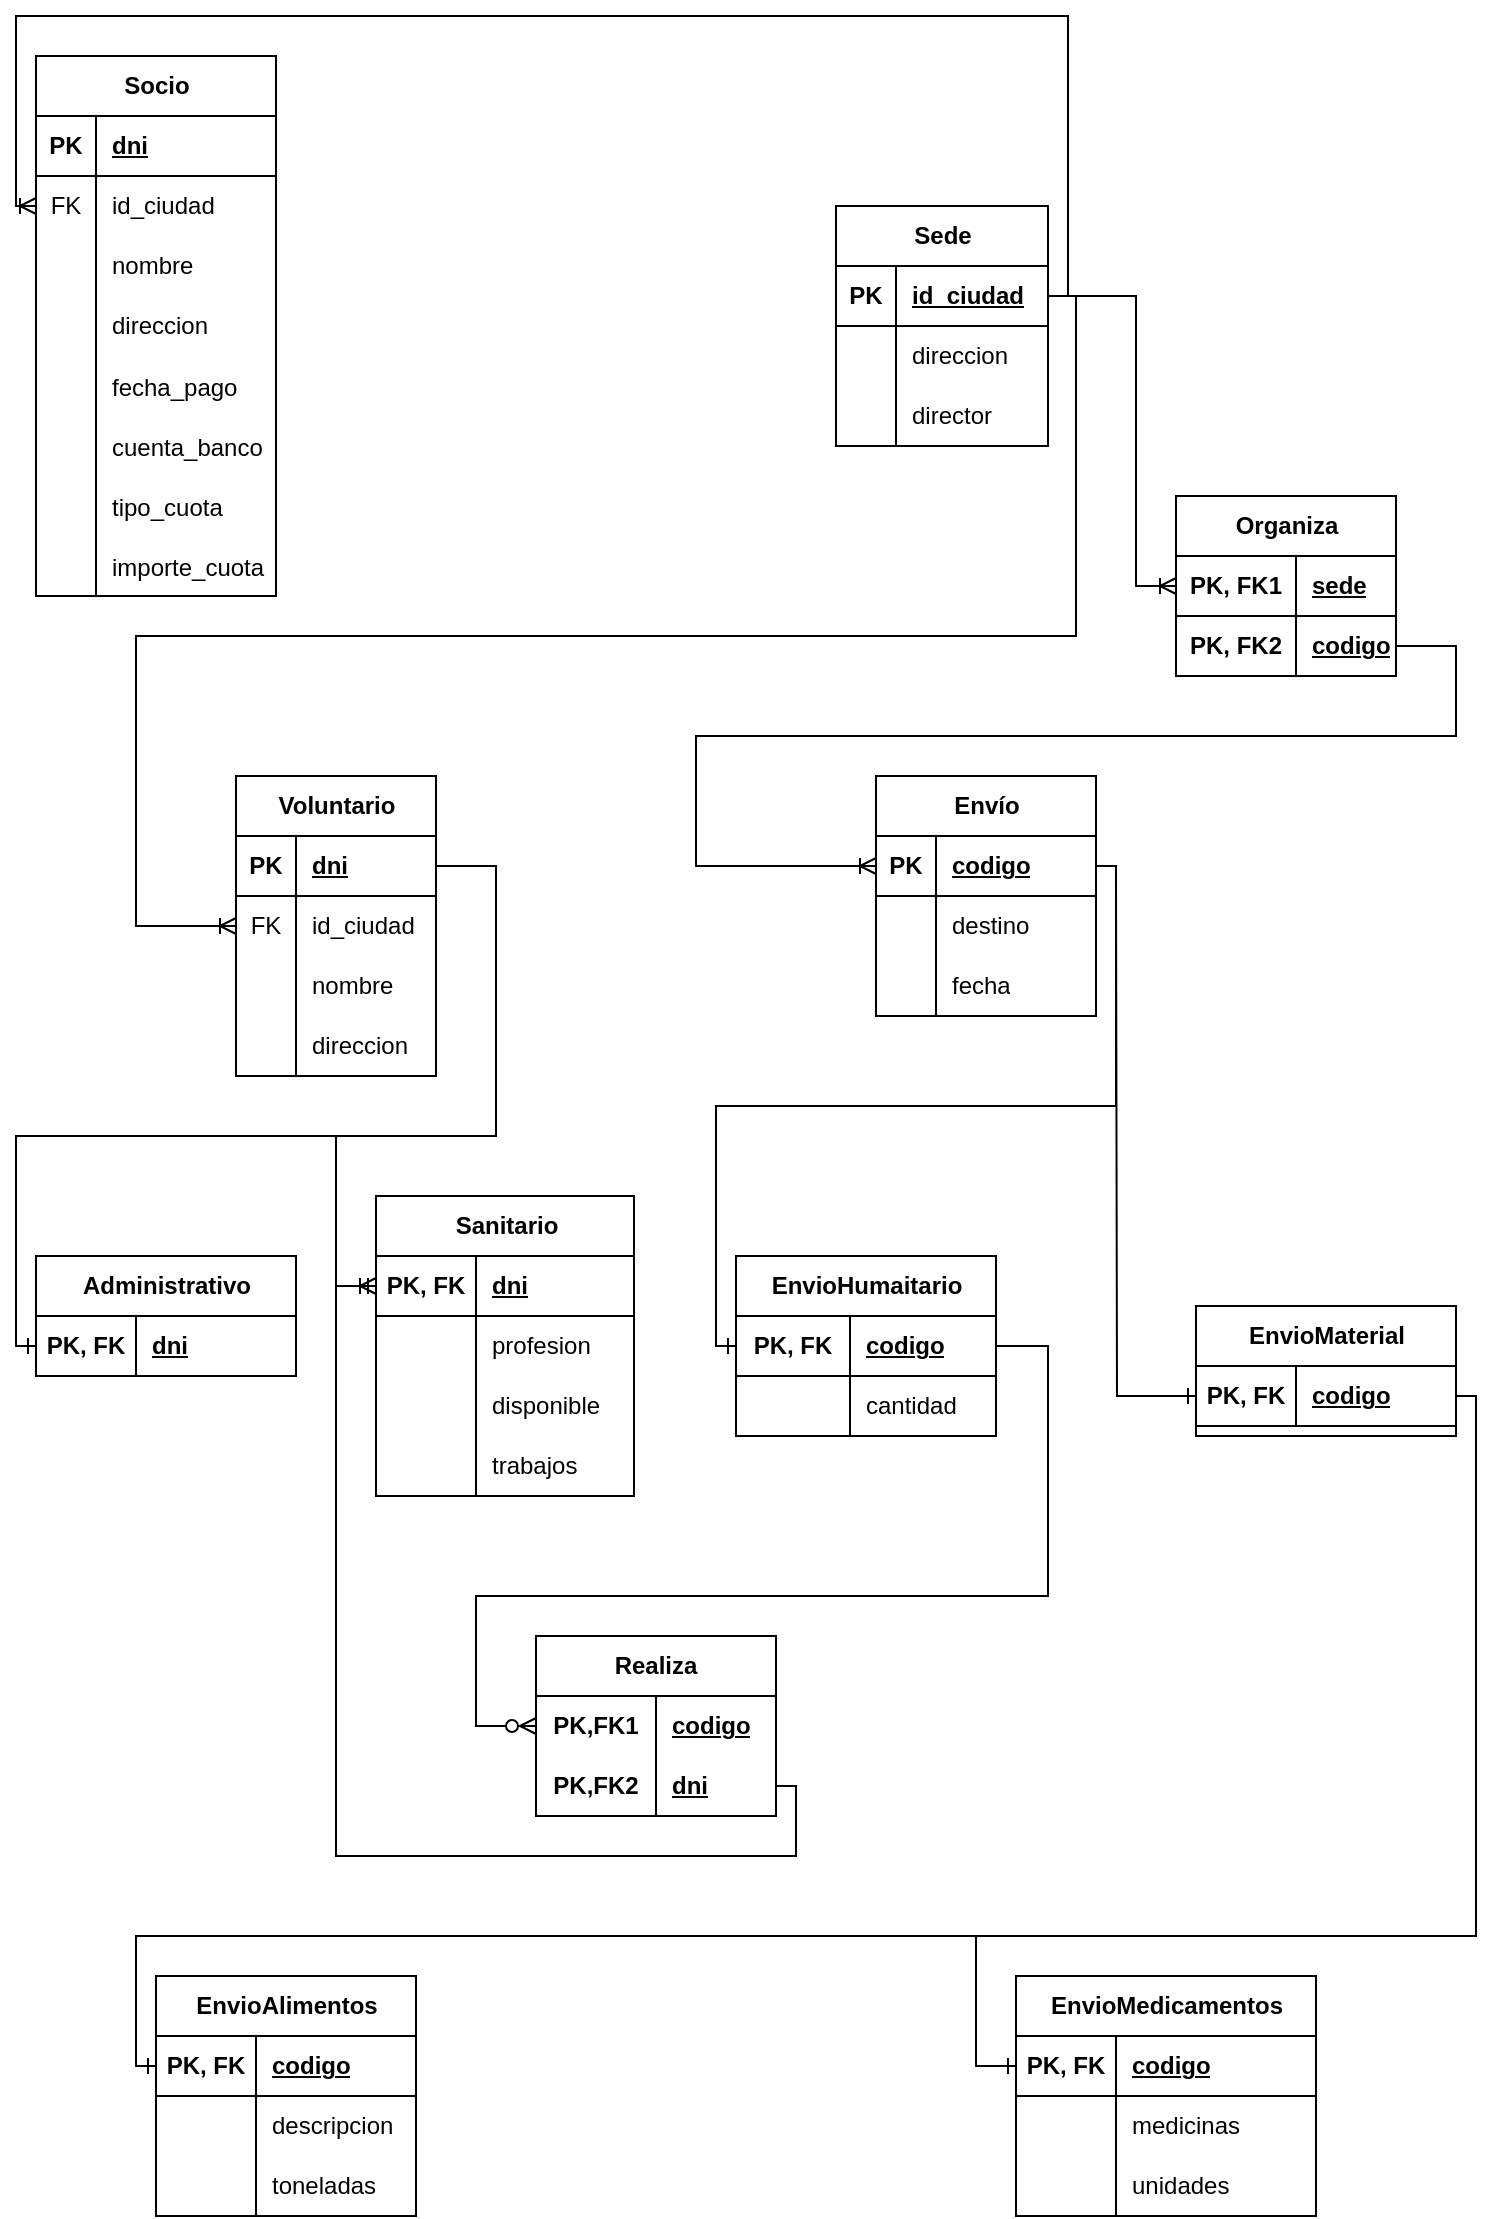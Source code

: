 <mxfile version="22.1.21" type="device">
  <diagram name="Página-1" id="f5SGd1Imt6tejZ_Ja2Gq">
    <mxGraphModel dx="1687" dy="993" grid="1" gridSize="10" guides="1" tooltips="1" connect="1" arrows="1" fold="1" page="1" pageScale="1" pageWidth="827" pageHeight="1169" math="0" shadow="0">
      <root>
        <mxCell id="0" />
        <mxCell id="1" parent="0" />
        <mxCell id="g8oEa2Q1AiyR_GEzY9IH-50" value="Socio" style="shape=table;startSize=30;container=1;collapsible=1;childLayout=tableLayout;fixedRows=1;rowLines=0;fontStyle=1;align=center;resizeLast=1;html=1;" parent="1" vertex="1">
          <mxGeometry x="70" y="60" width="120" height="270" as="geometry" />
        </mxCell>
        <mxCell id="g8oEa2Q1AiyR_GEzY9IH-51" value="" style="shape=tableRow;horizontal=0;startSize=0;swimlaneHead=0;swimlaneBody=0;fillColor=none;collapsible=0;dropTarget=0;points=[[0,0.5],[1,0.5]];portConstraint=eastwest;top=0;left=0;right=0;bottom=1;" parent="g8oEa2Q1AiyR_GEzY9IH-50" vertex="1">
          <mxGeometry y="30" width="120" height="30" as="geometry" />
        </mxCell>
        <mxCell id="g8oEa2Q1AiyR_GEzY9IH-52" value="PK" style="shape=partialRectangle;connectable=0;fillColor=none;top=0;left=0;bottom=0;right=0;fontStyle=1;overflow=hidden;whiteSpace=wrap;html=1;" parent="g8oEa2Q1AiyR_GEzY9IH-51" vertex="1">
          <mxGeometry width="30" height="30" as="geometry">
            <mxRectangle width="30" height="30" as="alternateBounds" />
          </mxGeometry>
        </mxCell>
        <mxCell id="g8oEa2Q1AiyR_GEzY9IH-53" value="dni" style="shape=partialRectangle;connectable=0;fillColor=none;top=0;left=0;bottom=0;right=0;align=left;spacingLeft=6;fontStyle=5;overflow=hidden;whiteSpace=wrap;html=1;" parent="g8oEa2Q1AiyR_GEzY9IH-51" vertex="1">
          <mxGeometry x="30" width="90" height="30" as="geometry">
            <mxRectangle width="90" height="30" as="alternateBounds" />
          </mxGeometry>
        </mxCell>
        <mxCell id="g8oEa2Q1AiyR_GEzY9IH-54" value="" style="shape=tableRow;horizontal=0;startSize=0;swimlaneHead=0;swimlaneBody=0;fillColor=none;collapsible=0;dropTarget=0;points=[[0,0.5],[1,0.5]];portConstraint=eastwest;top=0;left=0;right=0;bottom=0;" parent="g8oEa2Q1AiyR_GEzY9IH-50" vertex="1">
          <mxGeometry y="60" width="120" height="30" as="geometry" />
        </mxCell>
        <mxCell id="g8oEa2Q1AiyR_GEzY9IH-55" value="FK" style="shape=partialRectangle;connectable=0;fillColor=none;top=0;left=0;bottom=0;right=0;editable=1;overflow=hidden;whiteSpace=wrap;html=1;" parent="g8oEa2Q1AiyR_GEzY9IH-54" vertex="1">
          <mxGeometry width="30" height="30" as="geometry">
            <mxRectangle width="30" height="30" as="alternateBounds" />
          </mxGeometry>
        </mxCell>
        <mxCell id="g8oEa2Q1AiyR_GEzY9IH-56" value="id_ciudad" style="shape=partialRectangle;connectable=0;fillColor=none;top=0;left=0;bottom=0;right=0;align=left;spacingLeft=6;overflow=hidden;whiteSpace=wrap;html=1;" parent="g8oEa2Q1AiyR_GEzY9IH-54" vertex="1">
          <mxGeometry x="30" width="90" height="30" as="geometry">
            <mxRectangle width="90" height="30" as="alternateBounds" />
          </mxGeometry>
        </mxCell>
        <mxCell id="g8oEa2Q1AiyR_GEzY9IH-57" value="" style="shape=tableRow;horizontal=0;startSize=0;swimlaneHead=0;swimlaneBody=0;fillColor=none;collapsible=0;dropTarget=0;points=[[0,0.5],[1,0.5]];portConstraint=eastwest;top=0;left=0;right=0;bottom=0;" parent="g8oEa2Q1AiyR_GEzY9IH-50" vertex="1">
          <mxGeometry y="90" width="120" height="30" as="geometry" />
        </mxCell>
        <mxCell id="g8oEa2Q1AiyR_GEzY9IH-58" value="" style="shape=partialRectangle;connectable=0;fillColor=none;top=0;left=0;bottom=0;right=0;editable=1;overflow=hidden;whiteSpace=wrap;html=1;" parent="g8oEa2Q1AiyR_GEzY9IH-57" vertex="1">
          <mxGeometry width="30" height="30" as="geometry">
            <mxRectangle width="30" height="30" as="alternateBounds" />
          </mxGeometry>
        </mxCell>
        <mxCell id="g8oEa2Q1AiyR_GEzY9IH-59" value="nombre" style="shape=partialRectangle;connectable=0;fillColor=none;top=0;left=0;bottom=0;right=0;align=left;spacingLeft=6;overflow=hidden;whiteSpace=wrap;html=1;" parent="g8oEa2Q1AiyR_GEzY9IH-57" vertex="1">
          <mxGeometry x="30" width="90" height="30" as="geometry">
            <mxRectangle width="90" height="30" as="alternateBounds" />
          </mxGeometry>
        </mxCell>
        <mxCell id="g8oEa2Q1AiyR_GEzY9IH-60" value="" style="shape=tableRow;horizontal=0;startSize=0;swimlaneHead=0;swimlaneBody=0;fillColor=none;collapsible=0;dropTarget=0;points=[[0,0.5],[1,0.5]];portConstraint=eastwest;top=0;left=0;right=0;bottom=0;" parent="g8oEa2Q1AiyR_GEzY9IH-50" vertex="1">
          <mxGeometry y="120" width="120" height="30" as="geometry" />
        </mxCell>
        <mxCell id="g8oEa2Q1AiyR_GEzY9IH-61" value="" style="shape=partialRectangle;connectable=0;fillColor=none;top=0;left=0;bottom=0;right=0;editable=1;overflow=hidden;whiteSpace=wrap;html=1;" parent="g8oEa2Q1AiyR_GEzY9IH-60" vertex="1">
          <mxGeometry width="30" height="30" as="geometry">
            <mxRectangle width="30" height="30" as="alternateBounds" />
          </mxGeometry>
        </mxCell>
        <mxCell id="g8oEa2Q1AiyR_GEzY9IH-62" value="direccion" style="shape=partialRectangle;connectable=0;fillColor=none;top=0;left=0;bottom=0;right=0;align=left;spacingLeft=6;overflow=hidden;whiteSpace=wrap;html=1;" parent="g8oEa2Q1AiyR_GEzY9IH-60" vertex="1">
          <mxGeometry x="30" width="90" height="30" as="geometry">
            <mxRectangle width="90" height="30" as="alternateBounds" />
          </mxGeometry>
        </mxCell>
        <mxCell id="g8oEa2Q1AiyR_GEzY9IH-79" value="" style="shape=tableRow;horizontal=0;startSize=0;swimlaneHead=0;swimlaneBody=0;fillColor=none;collapsible=0;dropTarget=0;points=[[0,0.5],[1,0.5]];portConstraint=eastwest;top=0;left=0;right=0;bottom=0;" parent="g8oEa2Q1AiyR_GEzY9IH-50" vertex="1">
          <mxGeometry y="150" width="120" height="30" as="geometry" />
        </mxCell>
        <mxCell id="g8oEa2Q1AiyR_GEzY9IH-80" value="" style="shape=partialRectangle;connectable=0;fillColor=none;top=0;left=0;bottom=0;right=0;editable=1;overflow=hidden;" parent="g8oEa2Q1AiyR_GEzY9IH-79" vertex="1">
          <mxGeometry width="30" height="30" as="geometry">
            <mxRectangle width="30" height="30" as="alternateBounds" />
          </mxGeometry>
        </mxCell>
        <mxCell id="g8oEa2Q1AiyR_GEzY9IH-81" value="fecha_pago" style="shape=partialRectangle;connectable=0;fillColor=none;top=0;left=0;bottom=0;right=0;align=left;spacingLeft=6;overflow=hidden;" parent="g8oEa2Q1AiyR_GEzY9IH-79" vertex="1">
          <mxGeometry x="30" width="90" height="30" as="geometry">
            <mxRectangle width="90" height="30" as="alternateBounds" />
          </mxGeometry>
        </mxCell>
        <mxCell id="g8oEa2Q1AiyR_GEzY9IH-82" value="" style="shape=tableRow;horizontal=0;startSize=0;swimlaneHead=0;swimlaneBody=0;fillColor=none;collapsible=0;dropTarget=0;points=[[0,0.5],[1,0.5]];portConstraint=eastwest;top=0;left=0;right=0;bottom=0;" parent="g8oEa2Q1AiyR_GEzY9IH-50" vertex="1">
          <mxGeometry y="180" width="120" height="30" as="geometry" />
        </mxCell>
        <mxCell id="g8oEa2Q1AiyR_GEzY9IH-83" value="" style="shape=partialRectangle;connectable=0;fillColor=none;top=0;left=0;bottom=0;right=0;editable=1;overflow=hidden;" parent="g8oEa2Q1AiyR_GEzY9IH-82" vertex="1">
          <mxGeometry width="30" height="30" as="geometry">
            <mxRectangle width="30" height="30" as="alternateBounds" />
          </mxGeometry>
        </mxCell>
        <mxCell id="g8oEa2Q1AiyR_GEzY9IH-84" value="cuenta_banco" style="shape=partialRectangle;connectable=0;fillColor=none;top=0;left=0;bottom=0;right=0;align=left;spacingLeft=6;overflow=hidden;" parent="g8oEa2Q1AiyR_GEzY9IH-82" vertex="1">
          <mxGeometry x="30" width="90" height="30" as="geometry">
            <mxRectangle width="90" height="30" as="alternateBounds" />
          </mxGeometry>
        </mxCell>
        <mxCell id="g8oEa2Q1AiyR_GEzY9IH-88" value="" style="shape=tableRow;horizontal=0;startSize=0;swimlaneHead=0;swimlaneBody=0;fillColor=none;collapsible=0;dropTarget=0;points=[[0,0.5],[1,0.5]];portConstraint=eastwest;top=0;left=0;right=0;bottom=0;" parent="g8oEa2Q1AiyR_GEzY9IH-50" vertex="1">
          <mxGeometry y="210" width="120" height="30" as="geometry" />
        </mxCell>
        <mxCell id="g8oEa2Q1AiyR_GEzY9IH-89" value="" style="shape=partialRectangle;connectable=0;fillColor=none;top=0;left=0;bottom=0;right=0;editable=1;overflow=hidden;" parent="g8oEa2Q1AiyR_GEzY9IH-88" vertex="1">
          <mxGeometry width="30" height="30" as="geometry">
            <mxRectangle width="30" height="30" as="alternateBounds" />
          </mxGeometry>
        </mxCell>
        <mxCell id="g8oEa2Q1AiyR_GEzY9IH-90" value="tipo_cuota" style="shape=partialRectangle;connectable=0;fillColor=none;top=0;left=0;bottom=0;right=0;align=left;spacingLeft=6;overflow=hidden;" parent="g8oEa2Q1AiyR_GEzY9IH-88" vertex="1">
          <mxGeometry x="30" width="90" height="30" as="geometry">
            <mxRectangle width="90" height="30" as="alternateBounds" />
          </mxGeometry>
        </mxCell>
        <mxCell id="g8oEa2Q1AiyR_GEzY9IH-85" value="" style="shape=tableRow;horizontal=0;startSize=0;swimlaneHead=0;swimlaneBody=0;fillColor=none;collapsible=0;dropTarget=0;points=[[0,0.5],[1,0.5]];portConstraint=eastwest;top=0;left=0;right=0;bottom=0;" parent="g8oEa2Q1AiyR_GEzY9IH-50" vertex="1">
          <mxGeometry y="240" width="120" height="30" as="geometry" />
        </mxCell>
        <mxCell id="g8oEa2Q1AiyR_GEzY9IH-86" value="" style="shape=partialRectangle;connectable=0;fillColor=none;top=0;left=0;bottom=0;right=0;editable=1;overflow=hidden;" parent="g8oEa2Q1AiyR_GEzY9IH-85" vertex="1">
          <mxGeometry width="30" height="30" as="geometry">
            <mxRectangle width="30" height="30" as="alternateBounds" />
          </mxGeometry>
        </mxCell>
        <mxCell id="g8oEa2Q1AiyR_GEzY9IH-87" value="importe_cuota" style="shape=partialRectangle;connectable=0;fillColor=none;top=0;left=0;bottom=0;right=0;align=left;spacingLeft=6;overflow=hidden;" parent="g8oEa2Q1AiyR_GEzY9IH-85" vertex="1">
          <mxGeometry x="30" width="90" height="30" as="geometry">
            <mxRectangle width="90" height="30" as="alternateBounds" />
          </mxGeometry>
        </mxCell>
        <mxCell id="g8oEa2Q1AiyR_GEzY9IH-63" value="Sede" style="shape=table;startSize=30;container=1;collapsible=1;childLayout=tableLayout;fixedRows=1;rowLines=0;fontStyle=1;align=center;resizeLast=1;html=1;" parent="1" vertex="1">
          <mxGeometry x="470" y="135" width="106" height="120" as="geometry" />
        </mxCell>
        <mxCell id="g8oEa2Q1AiyR_GEzY9IH-64" value="" style="shape=tableRow;horizontal=0;startSize=0;swimlaneHead=0;swimlaneBody=0;fillColor=none;collapsible=0;dropTarget=0;points=[[0,0.5],[1,0.5]];portConstraint=eastwest;top=0;left=0;right=0;bottom=1;" parent="g8oEa2Q1AiyR_GEzY9IH-63" vertex="1">
          <mxGeometry y="30" width="106" height="30" as="geometry" />
        </mxCell>
        <mxCell id="g8oEa2Q1AiyR_GEzY9IH-65" value="PK" style="shape=partialRectangle;connectable=0;fillColor=none;top=0;left=0;bottom=0;right=0;fontStyle=1;overflow=hidden;whiteSpace=wrap;html=1;" parent="g8oEa2Q1AiyR_GEzY9IH-64" vertex="1">
          <mxGeometry width="30" height="30" as="geometry">
            <mxRectangle width="30" height="30" as="alternateBounds" />
          </mxGeometry>
        </mxCell>
        <mxCell id="g8oEa2Q1AiyR_GEzY9IH-66" value="id_ciudad" style="shape=partialRectangle;connectable=0;fillColor=none;top=0;left=0;bottom=0;right=0;align=left;spacingLeft=6;fontStyle=5;overflow=hidden;whiteSpace=wrap;html=1;" parent="g8oEa2Q1AiyR_GEzY9IH-64" vertex="1">
          <mxGeometry x="30" width="76" height="30" as="geometry">
            <mxRectangle width="76" height="30" as="alternateBounds" />
          </mxGeometry>
        </mxCell>
        <mxCell id="g8oEa2Q1AiyR_GEzY9IH-67" value="" style="shape=tableRow;horizontal=0;startSize=0;swimlaneHead=0;swimlaneBody=0;fillColor=none;collapsible=0;dropTarget=0;points=[[0,0.5],[1,0.5]];portConstraint=eastwest;top=0;left=0;right=0;bottom=0;" parent="g8oEa2Q1AiyR_GEzY9IH-63" vertex="1">
          <mxGeometry y="60" width="106" height="30" as="geometry" />
        </mxCell>
        <mxCell id="g8oEa2Q1AiyR_GEzY9IH-68" value="" style="shape=partialRectangle;connectable=0;fillColor=none;top=0;left=0;bottom=0;right=0;editable=1;overflow=hidden;whiteSpace=wrap;html=1;" parent="g8oEa2Q1AiyR_GEzY9IH-67" vertex="1">
          <mxGeometry width="30" height="30" as="geometry">
            <mxRectangle width="30" height="30" as="alternateBounds" />
          </mxGeometry>
        </mxCell>
        <mxCell id="g8oEa2Q1AiyR_GEzY9IH-69" value="direccion" style="shape=partialRectangle;connectable=0;fillColor=none;top=0;left=0;bottom=0;right=0;align=left;spacingLeft=6;overflow=hidden;whiteSpace=wrap;html=1;" parent="g8oEa2Q1AiyR_GEzY9IH-67" vertex="1">
          <mxGeometry x="30" width="76" height="30" as="geometry">
            <mxRectangle width="76" height="30" as="alternateBounds" />
          </mxGeometry>
        </mxCell>
        <mxCell id="g8oEa2Q1AiyR_GEzY9IH-70" value="" style="shape=tableRow;horizontal=0;startSize=0;swimlaneHead=0;swimlaneBody=0;fillColor=none;collapsible=0;dropTarget=0;points=[[0,0.5],[1,0.5]];portConstraint=eastwest;top=0;left=0;right=0;bottom=0;" parent="g8oEa2Q1AiyR_GEzY9IH-63" vertex="1">
          <mxGeometry y="90" width="106" height="30" as="geometry" />
        </mxCell>
        <mxCell id="g8oEa2Q1AiyR_GEzY9IH-71" value="" style="shape=partialRectangle;connectable=0;fillColor=none;top=0;left=0;bottom=0;right=0;editable=1;overflow=hidden;whiteSpace=wrap;html=1;" parent="g8oEa2Q1AiyR_GEzY9IH-70" vertex="1">
          <mxGeometry width="30" height="30" as="geometry">
            <mxRectangle width="30" height="30" as="alternateBounds" />
          </mxGeometry>
        </mxCell>
        <mxCell id="g8oEa2Q1AiyR_GEzY9IH-72" value="director" style="shape=partialRectangle;connectable=0;fillColor=none;top=0;left=0;bottom=0;right=0;align=left;spacingLeft=6;overflow=hidden;whiteSpace=wrap;html=1;" parent="g8oEa2Q1AiyR_GEzY9IH-70" vertex="1">
          <mxGeometry x="30" width="76" height="30" as="geometry">
            <mxRectangle width="76" height="30" as="alternateBounds" />
          </mxGeometry>
        </mxCell>
        <mxCell id="g8oEa2Q1AiyR_GEzY9IH-104" value="Voluntario" style="shape=table;startSize=30;container=1;collapsible=1;childLayout=tableLayout;fixedRows=1;rowLines=0;fontStyle=1;align=center;resizeLast=1;html=1;" parent="1" vertex="1">
          <mxGeometry x="170" y="420" width="100" height="150" as="geometry" />
        </mxCell>
        <mxCell id="g8oEa2Q1AiyR_GEzY9IH-105" value="" style="shape=tableRow;horizontal=0;startSize=0;swimlaneHead=0;swimlaneBody=0;fillColor=none;collapsible=0;dropTarget=0;points=[[0,0.5],[1,0.5]];portConstraint=eastwest;top=0;left=0;right=0;bottom=1;" parent="g8oEa2Q1AiyR_GEzY9IH-104" vertex="1">
          <mxGeometry y="30" width="100" height="30" as="geometry" />
        </mxCell>
        <mxCell id="g8oEa2Q1AiyR_GEzY9IH-106" value="PK" style="shape=partialRectangle;connectable=0;fillColor=none;top=0;left=0;bottom=0;right=0;fontStyle=1;overflow=hidden;whiteSpace=wrap;html=1;" parent="g8oEa2Q1AiyR_GEzY9IH-105" vertex="1">
          <mxGeometry width="30" height="30" as="geometry">
            <mxRectangle width="30" height="30" as="alternateBounds" />
          </mxGeometry>
        </mxCell>
        <mxCell id="g8oEa2Q1AiyR_GEzY9IH-107" value="dni" style="shape=partialRectangle;connectable=0;fillColor=none;top=0;left=0;bottom=0;right=0;align=left;spacingLeft=6;fontStyle=5;overflow=hidden;whiteSpace=wrap;html=1;" parent="g8oEa2Q1AiyR_GEzY9IH-105" vertex="1">
          <mxGeometry x="30" width="70" height="30" as="geometry">
            <mxRectangle width="70" height="30" as="alternateBounds" />
          </mxGeometry>
        </mxCell>
        <mxCell id="g8oEa2Q1AiyR_GEzY9IH-108" value="" style="shape=tableRow;horizontal=0;startSize=0;swimlaneHead=0;swimlaneBody=0;fillColor=none;collapsible=0;dropTarget=0;points=[[0,0.5],[1,0.5]];portConstraint=eastwest;top=0;left=0;right=0;bottom=0;" parent="g8oEa2Q1AiyR_GEzY9IH-104" vertex="1">
          <mxGeometry y="60" width="100" height="30" as="geometry" />
        </mxCell>
        <mxCell id="g8oEa2Q1AiyR_GEzY9IH-109" value="FK" style="shape=partialRectangle;connectable=0;fillColor=none;top=0;left=0;bottom=0;right=0;editable=1;overflow=hidden;whiteSpace=wrap;html=1;" parent="g8oEa2Q1AiyR_GEzY9IH-108" vertex="1">
          <mxGeometry width="30" height="30" as="geometry">
            <mxRectangle width="30" height="30" as="alternateBounds" />
          </mxGeometry>
        </mxCell>
        <mxCell id="g8oEa2Q1AiyR_GEzY9IH-110" value="id_ciudad" style="shape=partialRectangle;connectable=0;fillColor=none;top=0;left=0;bottom=0;right=0;align=left;spacingLeft=6;overflow=hidden;whiteSpace=wrap;html=1;" parent="g8oEa2Q1AiyR_GEzY9IH-108" vertex="1">
          <mxGeometry x="30" width="70" height="30" as="geometry">
            <mxRectangle width="70" height="30" as="alternateBounds" />
          </mxGeometry>
        </mxCell>
        <mxCell id="g8oEa2Q1AiyR_GEzY9IH-111" value="" style="shape=tableRow;horizontal=0;startSize=0;swimlaneHead=0;swimlaneBody=0;fillColor=none;collapsible=0;dropTarget=0;points=[[0,0.5],[1,0.5]];portConstraint=eastwest;top=0;left=0;right=0;bottom=0;" parent="g8oEa2Q1AiyR_GEzY9IH-104" vertex="1">
          <mxGeometry y="90" width="100" height="30" as="geometry" />
        </mxCell>
        <mxCell id="g8oEa2Q1AiyR_GEzY9IH-112" value="" style="shape=partialRectangle;connectable=0;fillColor=none;top=0;left=0;bottom=0;right=0;editable=1;overflow=hidden;whiteSpace=wrap;html=1;" parent="g8oEa2Q1AiyR_GEzY9IH-111" vertex="1">
          <mxGeometry width="30" height="30" as="geometry">
            <mxRectangle width="30" height="30" as="alternateBounds" />
          </mxGeometry>
        </mxCell>
        <mxCell id="g8oEa2Q1AiyR_GEzY9IH-113" value="nombre" style="shape=partialRectangle;connectable=0;fillColor=none;top=0;left=0;bottom=0;right=0;align=left;spacingLeft=6;overflow=hidden;whiteSpace=wrap;html=1;" parent="g8oEa2Q1AiyR_GEzY9IH-111" vertex="1">
          <mxGeometry x="30" width="70" height="30" as="geometry">
            <mxRectangle width="70" height="30" as="alternateBounds" />
          </mxGeometry>
        </mxCell>
        <mxCell id="g8oEa2Q1AiyR_GEzY9IH-114" value="" style="shape=tableRow;horizontal=0;startSize=0;swimlaneHead=0;swimlaneBody=0;fillColor=none;collapsible=0;dropTarget=0;points=[[0,0.5],[1,0.5]];portConstraint=eastwest;top=0;left=0;right=0;bottom=0;" parent="g8oEa2Q1AiyR_GEzY9IH-104" vertex="1">
          <mxGeometry y="120" width="100" height="30" as="geometry" />
        </mxCell>
        <mxCell id="g8oEa2Q1AiyR_GEzY9IH-115" value="" style="shape=partialRectangle;connectable=0;fillColor=none;top=0;left=0;bottom=0;right=0;editable=1;overflow=hidden;whiteSpace=wrap;html=1;" parent="g8oEa2Q1AiyR_GEzY9IH-114" vertex="1">
          <mxGeometry width="30" height="30" as="geometry">
            <mxRectangle width="30" height="30" as="alternateBounds" />
          </mxGeometry>
        </mxCell>
        <mxCell id="g8oEa2Q1AiyR_GEzY9IH-116" value="direccion" style="shape=partialRectangle;connectable=0;fillColor=none;top=0;left=0;bottom=0;right=0;align=left;spacingLeft=6;overflow=hidden;whiteSpace=wrap;html=1;" parent="g8oEa2Q1AiyR_GEzY9IH-114" vertex="1">
          <mxGeometry x="30" width="70" height="30" as="geometry">
            <mxRectangle width="70" height="30" as="alternateBounds" />
          </mxGeometry>
        </mxCell>
        <mxCell id="g8oEa2Q1AiyR_GEzY9IH-117" value="Envío" style="shape=table;startSize=30;container=1;collapsible=1;childLayout=tableLayout;fixedRows=1;rowLines=0;fontStyle=1;align=center;resizeLast=1;html=1;" parent="1" vertex="1">
          <mxGeometry x="490" y="420" width="110" height="120" as="geometry" />
        </mxCell>
        <mxCell id="g8oEa2Q1AiyR_GEzY9IH-118" value="" style="shape=tableRow;horizontal=0;startSize=0;swimlaneHead=0;swimlaneBody=0;fillColor=none;collapsible=0;dropTarget=0;points=[[0,0.5],[1,0.5]];portConstraint=eastwest;top=0;left=0;right=0;bottom=1;" parent="g8oEa2Q1AiyR_GEzY9IH-117" vertex="1">
          <mxGeometry y="30" width="110" height="30" as="geometry" />
        </mxCell>
        <mxCell id="g8oEa2Q1AiyR_GEzY9IH-119" value="PK" style="shape=partialRectangle;connectable=0;fillColor=none;top=0;left=0;bottom=0;right=0;fontStyle=1;overflow=hidden;whiteSpace=wrap;html=1;" parent="g8oEa2Q1AiyR_GEzY9IH-118" vertex="1">
          <mxGeometry width="30" height="30" as="geometry">
            <mxRectangle width="30" height="30" as="alternateBounds" />
          </mxGeometry>
        </mxCell>
        <mxCell id="g8oEa2Q1AiyR_GEzY9IH-120" value="codigo" style="shape=partialRectangle;connectable=0;fillColor=none;top=0;left=0;bottom=0;right=0;align=left;spacingLeft=6;fontStyle=5;overflow=hidden;whiteSpace=wrap;html=1;" parent="g8oEa2Q1AiyR_GEzY9IH-118" vertex="1">
          <mxGeometry x="30" width="80" height="30" as="geometry">
            <mxRectangle width="80" height="30" as="alternateBounds" />
          </mxGeometry>
        </mxCell>
        <mxCell id="g8oEa2Q1AiyR_GEzY9IH-124" value="" style="shape=tableRow;horizontal=0;startSize=0;swimlaneHead=0;swimlaneBody=0;fillColor=none;collapsible=0;dropTarget=0;points=[[0,0.5],[1,0.5]];portConstraint=eastwest;top=0;left=0;right=0;bottom=0;" parent="g8oEa2Q1AiyR_GEzY9IH-117" vertex="1">
          <mxGeometry y="60" width="110" height="30" as="geometry" />
        </mxCell>
        <mxCell id="g8oEa2Q1AiyR_GEzY9IH-125" value="" style="shape=partialRectangle;connectable=0;fillColor=none;top=0;left=0;bottom=0;right=0;editable=1;overflow=hidden;whiteSpace=wrap;html=1;" parent="g8oEa2Q1AiyR_GEzY9IH-124" vertex="1">
          <mxGeometry width="30" height="30" as="geometry">
            <mxRectangle width="30" height="30" as="alternateBounds" />
          </mxGeometry>
        </mxCell>
        <mxCell id="g8oEa2Q1AiyR_GEzY9IH-126" value="destino" style="shape=partialRectangle;connectable=0;fillColor=none;top=0;left=0;bottom=0;right=0;align=left;spacingLeft=6;overflow=hidden;whiteSpace=wrap;html=1;" parent="g8oEa2Q1AiyR_GEzY9IH-124" vertex="1">
          <mxGeometry x="30" width="80" height="30" as="geometry">
            <mxRectangle width="80" height="30" as="alternateBounds" />
          </mxGeometry>
        </mxCell>
        <mxCell id="g8oEa2Q1AiyR_GEzY9IH-127" value="" style="shape=tableRow;horizontal=0;startSize=0;swimlaneHead=0;swimlaneBody=0;fillColor=none;collapsible=0;dropTarget=0;points=[[0,0.5],[1,0.5]];portConstraint=eastwest;top=0;left=0;right=0;bottom=0;" parent="g8oEa2Q1AiyR_GEzY9IH-117" vertex="1">
          <mxGeometry y="90" width="110" height="30" as="geometry" />
        </mxCell>
        <mxCell id="g8oEa2Q1AiyR_GEzY9IH-128" value="" style="shape=partialRectangle;connectable=0;fillColor=none;top=0;left=0;bottom=0;right=0;editable=1;overflow=hidden;whiteSpace=wrap;html=1;" parent="g8oEa2Q1AiyR_GEzY9IH-127" vertex="1">
          <mxGeometry width="30" height="30" as="geometry">
            <mxRectangle width="30" height="30" as="alternateBounds" />
          </mxGeometry>
        </mxCell>
        <mxCell id="g8oEa2Q1AiyR_GEzY9IH-129" value="fecha" style="shape=partialRectangle;connectable=0;fillColor=none;top=0;left=0;bottom=0;right=0;align=left;spacingLeft=6;overflow=hidden;whiteSpace=wrap;html=1;" parent="g8oEa2Q1AiyR_GEzY9IH-127" vertex="1">
          <mxGeometry x="30" width="80" height="30" as="geometry">
            <mxRectangle width="80" height="30" as="alternateBounds" />
          </mxGeometry>
        </mxCell>
        <mxCell id="g8oEa2Q1AiyR_GEzY9IH-130" value="" style="edgeStyle=orthogonalEdgeStyle;fontSize=12;html=1;endArrow=ERoneToMany;rounded=0;exitX=1;exitY=0.5;exitDx=0;exitDy=0;entryX=0;entryY=0.5;entryDx=0;entryDy=0;" parent="1" source="g8oEa2Q1AiyR_GEzY9IH-64" target="g8oEa2Q1AiyR_GEzY9IH-54" edge="1">
          <mxGeometry width="100" height="100" relative="1" as="geometry">
            <mxPoint x="270" y="380" as="sourcePoint" />
            <mxPoint x="370" y="280" as="targetPoint" />
            <Array as="points">
              <mxPoint x="586" y="180" />
              <mxPoint x="586" y="40" />
              <mxPoint x="60" y="40" />
              <mxPoint x="60" y="135" />
            </Array>
          </mxGeometry>
        </mxCell>
        <mxCell id="g8oEa2Q1AiyR_GEzY9IH-132" value="" style="edgeStyle=orthogonalEdgeStyle;fontSize=12;html=1;endArrow=ERoneToMany;rounded=0;entryX=0;entryY=0.5;entryDx=0;entryDy=0;exitX=1;exitY=0.5;exitDx=0;exitDy=0;" parent="1" source="g8oEa2Q1AiyR_GEzY9IH-64" target="g8oEa2Q1AiyR_GEzY9IH-108" edge="1">
          <mxGeometry width="100" height="100" relative="1" as="geometry">
            <mxPoint x="636" y="140.0" as="sourcePoint" />
            <mxPoint x="230" y="425" as="targetPoint" />
            <Array as="points">
              <mxPoint x="590" y="180" />
              <mxPoint x="590" y="350" />
              <mxPoint x="120" y="350" />
              <mxPoint x="120" y="495" />
            </Array>
          </mxGeometry>
        </mxCell>
        <mxCell id="g8oEa2Q1AiyR_GEzY9IH-133" value="" style="edgeStyle=orthogonalEdgeStyle;fontSize=12;html=1;endArrow=ERoneToMany;rounded=0;exitX=1;exitY=0.5;exitDx=0;exitDy=0;entryX=0;entryY=0.5;entryDx=0;entryDy=0;" parent="1" source="3G97OtwngOySWeCIPRM4-17" target="g8oEa2Q1AiyR_GEzY9IH-118" edge="1">
          <mxGeometry width="100" height="100" relative="1" as="geometry">
            <mxPoint x="525.94" y="230" as="sourcePoint" />
            <mxPoint x="439.94" y="545" as="targetPoint" />
            <Array as="points">
              <mxPoint x="780" y="355" />
              <mxPoint x="780" y="400" />
              <mxPoint x="400" y="400" />
              <mxPoint x="400" y="465" />
            </Array>
          </mxGeometry>
        </mxCell>
        <mxCell id="g8oEa2Q1AiyR_GEzY9IH-134" value="Sanitario" style="shape=table;startSize=30;container=1;collapsible=1;childLayout=tableLayout;fixedRows=1;rowLines=0;fontStyle=1;align=center;resizeLast=1;html=1;" parent="1" vertex="1">
          <mxGeometry x="240" y="630" width="129" height="150" as="geometry" />
        </mxCell>
        <mxCell id="g8oEa2Q1AiyR_GEzY9IH-135" value="" style="shape=tableRow;horizontal=0;startSize=0;swimlaneHead=0;swimlaneBody=0;fillColor=none;collapsible=0;dropTarget=0;points=[[0,0.5],[1,0.5]];portConstraint=eastwest;top=0;left=0;right=0;bottom=1;" parent="g8oEa2Q1AiyR_GEzY9IH-134" vertex="1">
          <mxGeometry y="30" width="129" height="30" as="geometry" />
        </mxCell>
        <mxCell id="g8oEa2Q1AiyR_GEzY9IH-136" value="PK, FK" style="shape=partialRectangle;connectable=0;fillColor=none;top=0;left=0;bottom=0;right=0;fontStyle=1;overflow=hidden;whiteSpace=wrap;html=1;" parent="g8oEa2Q1AiyR_GEzY9IH-135" vertex="1">
          <mxGeometry width="50" height="30" as="geometry">
            <mxRectangle width="50" height="30" as="alternateBounds" />
          </mxGeometry>
        </mxCell>
        <mxCell id="g8oEa2Q1AiyR_GEzY9IH-137" value="dni" style="shape=partialRectangle;connectable=0;fillColor=none;top=0;left=0;bottom=0;right=0;align=left;spacingLeft=6;fontStyle=5;overflow=hidden;whiteSpace=wrap;html=1;" parent="g8oEa2Q1AiyR_GEzY9IH-135" vertex="1">
          <mxGeometry x="50" width="79" height="30" as="geometry">
            <mxRectangle width="79" height="30" as="alternateBounds" />
          </mxGeometry>
        </mxCell>
        <mxCell id="g8oEa2Q1AiyR_GEzY9IH-138" value="" style="shape=tableRow;horizontal=0;startSize=0;swimlaneHead=0;swimlaneBody=0;fillColor=none;collapsible=0;dropTarget=0;points=[[0,0.5],[1,0.5]];portConstraint=eastwest;top=0;left=0;right=0;bottom=0;" parent="g8oEa2Q1AiyR_GEzY9IH-134" vertex="1">
          <mxGeometry y="60" width="129" height="30" as="geometry" />
        </mxCell>
        <mxCell id="g8oEa2Q1AiyR_GEzY9IH-139" value="" style="shape=partialRectangle;connectable=0;fillColor=none;top=0;left=0;bottom=0;right=0;editable=1;overflow=hidden;whiteSpace=wrap;html=1;" parent="g8oEa2Q1AiyR_GEzY9IH-138" vertex="1">
          <mxGeometry width="50" height="30" as="geometry">
            <mxRectangle width="50" height="30" as="alternateBounds" />
          </mxGeometry>
        </mxCell>
        <mxCell id="g8oEa2Q1AiyR_GEzY9IH-140" value="profesion" style="shape=partialRectangle;connectable=0;fillColor=none;top=0;left=0;bottom=0;right=0;align=left;spacingLeft=6;overflow=hidden;whiteSpace=wrap;html=1;" parent="g8oEa2Q1AiyR_GEzY9IH-138" vertex="1">
          <mxGeometry x="50" width="79" height="30" as="geometry">
            <mxRectangle width="79" height="30" as="alternateBounds" />
          </mxGeometry>
        </mxCell>
        <mxCell id="g8oEa2Q1AiyR_GEzY9IH-141" value="" style="shape=tableRow;horizontal=0;startSize=0;swimlaneHead=0;swimlaneBody=0;fillColor=none;collapsible=0;dropTarget=0;points=[[0,0.5],[1,0.5]];portConstraint=eastwest;top=0;left=0;right=0;bottom=0;" parent="g8oEa2Q1AiyR_GEzY9IH-134" vertex="1">
          <mxGeometry y="90" width="129" height="30" as="geometry" />
        </mxCell>
        <mxCell id="g8oEa2Q1AiyR_GEzY9IH-142" value="" style="shape=partialRectangle;connectable=0;fillColor=none;top=0;left=0;bottom=0;right=0;editable=1;overflow=hidden;whiteSpace=wrap;html=1;" parent="g8oEa2Q1AiyR_GEzY9IH-141" vertex="1">
          <mxGeometry width="50" height="30" as="geometry">
            <mxRectangle width="50" height="30" as="alternateBounds" />
          </mxGeometry>
        </mxCell>
        <mxCell id="g8oEa2Q1AiyR_GEzY9IH-143" value="disponible" style="shape=partialRectangle;connectable=0;fillColor=none;top=0;left=0;bottom=0;right=0;align=left;spacingLeft=6;overflow=hidden;whiteSpace=wrap;html=1;" parent="g8oEa2Q1AiyR_GEzY9IH-141" vertex="1">
          <mxGeometry x="50" width="79" height="30" as="geometry">
            <mxRectangle width="79" height="30" as="alternateBounds" />
          </mxGeometry>
        </mxCell>
        <mxCell id="g8oEa2Q1AiyR_GEzY9IH-144" value="" style="shape=tableRow;horizontal=0;startSize=0;swimlaneHead=0;swimlaneBody=0;fillColor=none;collapsible=0;dropTarget=0;points=[[0,0.5],[1,0.5]];portConstraint=eastwest;top=0;left=0;right=0;bottom=0;" parent="g8oEa2Q1AiyR_GEzY9IH-134" vertex="1">
          <mxGeometry y="120" width="129" height="30" as="geometry" />
        </mxCell>
        <mxCell id="g8oEa2Q1AiyR_GEzY9IH-145" value="" style="shape=partialRectangle;connectable=0;fillColor=none;top=0;left=0;bottom=0;right=0;editable=1;overflow=hidden;whiteSpace=wrap;html=1;" parent="g8oEa2Q1AiyR_GEzY9IH-144" vertex="1">
          <mxGeometry width="50" height="30" as="geometry">
            <mxRectangle width="50" height="30" as="alternateBounds" />
          </mxGeometry>
        </mxCell>
        <mxCell id="g8oEa2Q1AiyR_GEzY9IH-146" value="trabajos" style="shape=partialRectangle;connectable=0;fillColor=none;top=0;left=0;bottom=0;right=0;align=left;spacingLeft=6;overflow=hidden;whiteSpace=wrap;html=1;" parent="g8oEa2Q1AiyR_GEzY9IH-144" vertex="1">
          <mxGeometry x="50" width="79" height="30" as="geometry">
            <mxRectangle width="79" height="30" as="alternateBounds" />
          </mxGeometry>
        </mxCell>
        <mxCell id="g8oEa2Q1AiyR_GEzY9IH-147" value="Administrativo" style="shape=table;startSize=30;container=1;collapsible=1;childLayout=tableLayout;fixedRows=1;rowLines=0;fontStyle=1;align=center;resizeLast=1;html=1;" parent="1" vertex="1">
          <mxGeometry x="70" y="660" width="130" height="60" as="geometry" />
        </mxCell>
        <mxCell id="g8oEa2Q1AiyR_GEzY9IH-148" value="" style="shape=tableRow;horizontal=0;startSize=0;swimlaneHead=0;swimlaneBody=0;fillColor=none;collapsible=0;dropTarget=0;points=[[0,0.5],[1,0.5]];portConstraint=eastwest;top=0;left=0;right=0;bottom=1;" parent="g8oEa2Q1AiyR_GEzY9IH-147" vertex="1">
          <mxGeometry y="30" width="130" height="30" as="geometry" />
        </mxCell>
        <mxCell id="g8oEa2Q1AiyR_GEzY9IH-149" value="PK, FK" style="shape=partialRectangle;connectable=0;fillColor=none;top=0;left=0;bottom=0;right=0;fontStyle=1;overflow=hidden;whiteSpace=wrap;html=1;" parent="g8oEa2Q1AiyR_GEzY9IH-148" vertex="1">
          <mxGeometry width="50" height="30" as="geometry">
            <mxRectangle width="50" height="30" as="alternateBounds" />
          </mxGeometry>
        </mxCell>
        <mxCell id="g8oEa2Q1AiyR_GEzY9IH-150" value="dni" style="shape=partialRectangle;connectable=0;fillColor=none;top=0;left=0;bottom=0;right=0;align=left;spacingLeft=6;fontStyle=5;overflow=hidden;whiteSpace=wrap;html=1;" parent="g8oEa2Q1AiyR_GEzY9IH-148" vertex="1">
          <mxGeometry x="50" width="80" height="30" as="geometry">
            <mxRectangle width="80" height="30" as="alternateBounds" />
          </mxGeometry>
        </mxCell>
        <mxCell id="g8oEa2Q1AiyR_GEzY9IH-160" value="" style="edgeStyle=orthogonalEdgeStyle;fontSize=12;html=1;endArrow=ERone;endFill=1;rounded=0;exitX=1;exitY=0.5;exitDx=0;exitDy=0;entryX=0;entryY=0.5;entryDx=0;entryDy=0;" parent="1" source="g8oEa2Q1AiyR_GEzY9IH-105" target="g8oEa2Q1AiyR_GEzY9IH-148" edge="1">
          <mxGeometry width="100" height="100" relative="1" as="geometry">
            <mxPoint x="310" y="650" as="sourcePoint" />
            <mxPoint x="410" y="550" as="targetPoint" />
            <Array as="points">
              <mxPoint x="300" y="465" />
              <mxPoint x="300" y="600" />
              <mxPoint x="60" y="600" />
              <mxPoint x="60" y="705" />
            </Array>
          </mxGeometry>
        </mxCell>
        <mxCell id="g8oEa2Q1AiyR_GEzY9IH-161" value="" style="edgeStyle=orthogonalEdgeStyle;fontSize=12;html=1;endArrow=ERone;endFill=1;rounded=0;exitX=1;exitY=0.5;exitDx=0;exitDy=0;entryX=0;entryY=0.5;entryDx=0;entryDy=0;" parent="1" source="g8oEa2Q1AiyR_GEzY9IH-105" target="g8oEa2Q1AiyR_GEzY9IH-135" edge="1">
          <mxGeometry width="100" height="100" relative="1" as="geometry">
            <mxPoint x="310" y="650" as="sourcePoint" />
            <mxPoint x="410" y="550" as="targetPoint" />
            <Array as="points">
              <mxPoint x="300" y="465" />
              <mxPoint x="300" y="600" />
              <mxPoint x="220" y="600" />
              <mxPoint x="220" y="675" />
            </Array>
          </mxGeometry>
        </mxCell>
        <mxCell id="g8oEa2Q1AiyR_GEzY9IH-162" value="EnvioHumaitario" style="shape=table;startSize=30;container=1;collapsible=1;childLayout=tableLayout;fixedRows=1;rowLines=0;fontStyle=1;align=center;resizeLast=1;html=1;" parent="1" vertex="1">
          <mxGeometry x="420" y="660" width="130" height="90" as="geometry" />
        </mxCell>
        <mxCell id="g8oEa2Q1AiyR_GEzY9IH-163" value="" style="shape=tableRow;horizontal=0;startSize=0;swimlaneHead=0;swimlaneBody=0;fillColor=none;collapsible=0;dropTarget=0;points=[[0,0.5],[1,0.5]];portConstraint=eastwest;top=0;left=0;right=0;bottom=1;" parent="g8oEa2Q1AiyR_GEzY9IH-162" vertex="1">
          <mxGeometry y="30" width="130" height="30" as="geometry" />
        </mxCell>
        <mxCell id="g8oEa2Q1AiyR_GEzY9IH-164" value="PK, FK" style="shape=partialRectangle;connectable=0;fillColor=none;top=0;left=0;bottom=0;right=0;fontStyle=1;overflow=hidden;whiteSpace=wrap;html=1;" parent="g8oEa2Q1AiyR_GEzY9IH-163" vertex="1">
          <mxGeometry width="57" height="30" as="geometry">
            <mxRectangle width="57" height="30" as="alternateBounds" />
          </mxGeometry>
        </mxCell>
        <mxCell id="g8oEa2Q1AiyR_GEzY9IH-165" value="codigo" style="shape=partialRectangle;connectable=0;fillColor=none;top=0;left=0;bottom=0;right=0;align=left;spacingLeft=6;fontStyle=5;overflow=hidden;whiteSpace=wrap;html=1;" parent="g8oEa2Q1AiyR_GEzY9IH-163" vertex="1">
          <mxGeometry x="57" width="73" height="30" as="geometry">
            <mxRectangle width="73" height="30" as="alternateBounds" />
          </mxGeometry>
        </mxCell>
        <mxCell id="g8oEa2Q1AiyR_GEzY9IH-166" value="" style="shape=tableRow;horizontal=0;startSize=0;swimlaneHead=0;swimlaneBody=0;fillColor=none;collapsible=0;dropTarget=0;points=[[0,0.5],[1,0.5]];portConstraint=eastwest;top=0;left=0;right=0;bottom=0;" parent="g8oEa2Q1AiyR_GEzY9IH-162" vertex="1">
          <mxGeometry y="60" width="130" height="30" as="geometry" />
        </mxCell>
        <mxCell id="g8oEa2Q1AiyR_GEzY9IH-167" value="" style="shape=partialRectangle;connectable=0;fillColor=none;top=0;left=0;bottom=0;right=0;editable=1;overflow=hidden;whiteSpace=wrap;html=1;" parent="g8oEa2Q1AiyR_GEzY9IH-166" vertex="1">
          <mxGeometry width="57" height="30" as="geometry">
            <mxRectangle width="57" height="30" as="alternateBounds" />
          </mxGeometry>
        </mxCell>
        <mxCell id="g8oEa2Q1AiyR_GEzY9IH-168" value="cantidad" style="shape=partialRectangle;connectable=0;fillColor=none;top=0;left=0;bottom=0;right=0;align=left;spacingLeft=6;overflow=hidden;whiteSpace=wrap;html=1;" parent="g8oEa2Q1AiyR_GEzY9IH-166" vertex="1">
          <mxGeometry x="57" width="73" height="30" as="geometry">
            <mxRectangle width="73" height="30" as="alternateBounds" />
          </mxGeometry>
        </mxCell>
        <mxCell id="g8oEa2Q1AiyR_GEzY9IH-175" value="" style="edgeStyle=orthogonalEdgeStyle;fontSize=12;html=1;endArrow=ERone;endFill=1;rounded=0;exitX=1;exitY=0.5;exitDx=0;exitDy=0;entryX=0;entryY=0.5;entryDx=0;entryDy=0;" parent="1" source="g8oEa2Q1AiyR_GEzY9IH-118" target="g8oEa2Q1AiyR_GEzY9IH-163" edge="1">
          <mxGeometry width="100" height="100" relative="1" as="geometry">
            <mxPoint x="370" y="620" as="sourcePoint" />
            <mxPoint x="470" y="520" as="targetPoint" />
          </mxGeometry>
        </mxCell>
        <mxCell id="g8oEa2Q1AiyR_GEzY9IH-182" value="" style="edgeStyle=orthogonalEdgeStyle;fontSize=12;html=1;endArrow=ERzeroToMany;endFill=1;rounded=0;exitX=1;exitY=0.5;exitDx=0;exitDy=0;entryX=0;entryY=0.5;entryDx=0;entryDy=0;" parent="1" source="g8oEa2Q1AiyR_GEzY9IH-163" target="3G97OtwngOySWeCIPRM4-22" edge="1">
          <mxGeometry width="100" height="100" relative="1" as="geometry">
            <mxPoint x="549" y="720" as="sourcePoint" />
            <mxPoint x="239" y="720" as="targetPoint" />
            <Array as="points">
              <mxPoint x="576" y="705" />
              <mxPoint x="576" y="830" />
              <mxPoint x="290" y="830" />
              <mxPoint x="290" y="895" />
            </Array>
          </mxGeometry>
        </mxCell>
        <mxCell id="g8oEa2Q1AiyR_GEzY9IH-196" value="EnvioMaterial" style="shape=table;startSize=30;container=1;collapsible=1;childLayout=tableLayout;fixedRows=1;rowLines=0;fontStyle=1;align=center;resizeLast=1;html=1;" parent="1" vertex="1">
          <mxGeometry x="650" y="685" width="130" height="65" as="geometry" />
        </mxCell>
        <mxCell id="g8oEa2Q1AiyR_GEzY9IH-197" value="" style="shape=tableRow;horizontal=0;startSize=0;swimlaneHead=0;swimlaneBody=0;fillColor=none;collapsible=0;dropTarget=0;points=[[0,0.5],[1,0.5]];portConstraint=eastwest;top=0;left=0;right=0;bottom=1;" parent="g8oEa2Q1AiyR_GEzY9IH-196" vertex="1">
          <mxGeometry y="30" width="130" height="30" as="geometry" />
        </mxCell>
        <mxCell id="g8oEa2Q1AiyR_GEzY9IH-198" value="PK, FK" style="shape=partialRectangle;connectable=0;fillColor=none;top=0;left=0;bottom=0;right=0;fontStyle=1;overflow=hidden;whiteSpace=wrap;html=1;" parent="g8oEa2Q1AiyR_GEzY9IH-197" vertex="1">
          <mxGeometry width="50" height="30" as="geometry">
            <mxRectangle width="50" height="30" as="alternateBounds" />
          </mxGeometry>
        </mxCell>
        <mxCell id="g8oEa2Q1AiyR_GEzY9IH-199" value="codigo" style="shape=partialRectangle;connectable=0;fillColor=none;top=0;left=0;bottom=0;right=0;align=left;spacingLeft=6;fontStyle=5;overflow=hidden;whiteSpace=wrap;html=1;" parent="g8oEa2Q1AiyR_GEzY9IH-197" vertex="1">
          <mxGeometry x="50" width="80" height="30" as="geometry">
            <mxRectangle width="80" height="30" as="alternateBounds" />
          </mxGeometry>
        </mxCell>
        <mxCell id="g8oEa2Q1AiyR_GEzY9IH-210" value="" style="edgeStyle=orthogonalEdgeStyle;fontSize=12;html=1;endArrow=ERone;endFill=1;rounded=0;entryX=0;entryY=0.5;entryDx=0;entryDy=0;" parent="1" target="g8oEa2Q1AiyR_GEzY9IH-197" edge="1">
          <mxGeometry width="100" height="100" relative="1" as="geometry">
            <mxPoint x="610" y="470" as="sourcePoint" />
            <mxPoint x="550" y="630" as="targetPoint" />
          </mxGeometry>
        </mxCell>
        <mxCell id="g8oEa2Q1AiyR_GEzY9IH-211" value="EnvioAlimentos" style="shape=table;startSize=30;container=1;collapsible=1;childLayout=tableLayout;fixedRows=1;rowLines=0;fontStyle=1;align=center;resizeLast=1;html=1;" parent="1" vertex="1">
          <mxGeometry x="130" y="1020" width="130" height="120" as="geometry" />
        </mxCell>
        <mxCell id="g8oEa2Q1AiyR_GEzY9IH-212" value="" style="shape=tableRow;horizontal=0;startSize=0;swimlaneHead=0;swimlaneBody=0;fillColor=none;collapsible=0;dropTarget=0;points=[[0,0.5],[1,0.5]];portConstraint=eastwest;top=0;left=0;right=0;bottom=1;" parent="g8oEa2Q1AiyR_GEzY9IH-211" vertex="1">
          <mxGeometry y="30" width="130" height="30" as="geometry" />
        </mxCell>
        <mxCell id="g8oEa2Q1AiyR_GEzY9IH-213" value="PK, FK" style="shape=partialRectangle;connectable=0;fillColor=none;top=0;left=0;bottom=0;right=0;fontStyle=1;overflow=hidden;whiteSpace=wrap;html=1;" parent="g8oEa2Q1AiyR_GEzY9IH-212" vertex="1">
          <mxGeometry width="50" height="30" as="geometry">
            <mxRectangle width="50" height="30" as="alternateBounds" />
          </mxGeometry>
        </mxCell>
        <mxCell id="g8oEa2Q1AiyR_GEzY9IH-214" value="codigo" style="shape=partialRectangle;connectable=0;fillColor=none;top=0;left=0;bottom=0;right=0;align=left;spacingLeft=6;fontStyle=5;overflow=hidden;whiteSpace=wrap;html=1;" parent="g8oEa2Q1AiyR_GEzY9IH-212" vertex="1">
          <mxGeometry x="50" width="80" height="30" as="geometry">
            <mxRectangle width="80" height="30" as="alternateBounds" />
          </mxGeometry>
        </mxCell>
        <mxCell id="g8oEa2Q1AiyR_GEzY9IH-215" value="" style="shape=tableRow;horizontal=0;startSize=0;swimlaneHead=0;swimlaneBody=0;fillColor=none;collapsible=0;dropTarget=0;points=[[0,0.5],[1,0.5]];portConstraint=eastwest;top=0;left=0;right=0;bottom=0;" parent="g8oEa2Q1AiyR_GEzY9IH-211" vertex="1">
          <mxGeometry y="60" width="130" height="30" as="geometry" />
        </mxCell>
        <mxCell id="g8oEa2Q1AiyR_GEzY9IH-216" value="" style="shape=partialRectangle;connectable=0;fillColor=none;top=0;left=0;bottom=0;right=0;editable=1;overflow=hidden;whiteSpace=wrap;html=1;" parent="g8oEa2Q1AiyR_GEzY9IH-215" vertex="1">
          <mxGeometry width="50" height="30" as="geometry">
            <mxRectangle width="50" height="30" as="alternateBounds" />
          </mxGeometry>
        </mxCell>
        <mxCell id="g8oEa2Q1AiyR_GEzY9IH-217" value="descripcion" style="shape=partialRectangle;connectable=0;fillColor=none;top=0;left=0;bottom=0;right=0;align=left;spacingLeft=6;overflow=hidden;whiteSpace=wrap;html=1;" parent="g8oEa2Q1AiyR_GEzY9IH-215" vertex="1">
          <mxGeometry x="50" width="80" height="30" as="geometry">
            <mxRectangle width="80" height="30" as="alternateBounds" />
          </mxGeometry>
        </mxCell>
        <mxCell id="g8oEa2Q1AiyR_GEzY9IH-218" value="" style="shape=tableRow;horizontal=0;startSize=0;swimlaneHead=0;swimlaneBody=0;fillColor=none;collapsible=0;dropTarget=0;points=[[0,0.5],[1,0.5]];portConstraint=eastwest;top=0;left=0;right=0;bottom=0;" parent="g8oEa2Q1AiyR_GEzY9IH-211" vertex="1">
          <mxGeometry y="90" width="130" height="30" as="geometry" />
        </mxCell>
        <mxCell id="g8oEa2Q1AiyR_GEzY9IH-219" value="" style="shape=partialRectangle;connectable=0;fillColor=none;top=0;left=0;bottom=0;right=0;editable=1;overflow=hidden;whiteSpace=wrap;html=1;" parent="g8oEa2Q1AiyR_GEzY9IH-218" vertex="1">
          <mxGeometry width="50" height="30" as="geometry">
            <mxRectangle width="50" height="30" as="alternateBounds" />
          </mxGeometry>
        </mxCell>
        <mxCell id="g8oEa2Q1AiyR_GEzY9IH-220" value="toneladas" style="shape=partialRectangle;connectable=0;fillColor=none;top=0;left=0;bottom=0;right=0;align=left;spacingLeft=6;overflow=hidden;whiteSpace=wrap;html=1;" parent="g8oEa2Q1AiyR_GEzY9IH-218" vertex="1">
          <mxGeometry x="50" width="80" height="30" as="geometry">
            <mxRectangle width="80" height="30" as="alternateBounds" />
          </mxGeometry>
        </mxCell>
        <mxCell id="g8oEa2Q1AiyR_GEzY9IH-224" value="EnvioMedicamentos" style="shape=table;startSize=30;container=1;collapsible=1;childLayout=tableLayout;fixedRows=1;rowLines=0;fontStyle=1;align=center;resizeLast=1;html=1;" parent="1" vertex="1">
          <mxGeometry x="560" y="1020" width="150" height="120" as="geometry" />
        </mxCell>
        <mxCell id="g8oEa2Q1AiyR_GEzY9IH-225" value="" style="shape=tableRow;horizontal=0;startSize=0;swimlaneHead=0;swimlaneBody=0;fillColor=none;collapsible=0;dropTarget=0;points=[[0,0.5],[1,0.5]];portConstraint=eastwest;top=0;left=0;right=0;bottom=1;" parent="g8oEa2Q1AiyR_GEzY9IH-224" vertex="1">
          <mxGeometry y="30" width="150" height="30" as="geometry" />
        </mxCell>
        <mxCell id="g8oEa2Q1AiyR_GEzY9IH-226" value="PK, FK" style="shape=partialRectangle;connectable=0;fillColor=none;top=0;left=0;bottom=0;right=0;fontStyle=1;overflow=hidden;whiteSpace=wrap;html=1;" parent="g8oEa2Q1AiyR_GEzY9IH-225" vertex="1">
          <mxGeometry width="50.0" height="30" as="geometry">
            <mxRectangle width="50.0" height="30" as="alternateBounds" />
          </mxGeometry>
        </mxCell>
        <mxCell id="g8oEa2Q1AiyR_GEzY9IH-227" value="codigo" style="shape=partialRectangle;connectable=0;fillColor=none;top=0;left=0;bottom=0;right=0;align=left;spacingLeft=6;fontStyle=5;overflow=hidden;whiteSpace=wrap;html=1;" parent="g8oEa2Q1AiyR_GEzY9IH-225" vertex="1">
          <mxGeometry x="50.0" width="100.0" height="30" as="geometry">
            <mxRectangle width="100.0" height="30" as="alternateBounds" />
          </mxGeometry>
        </mxCell>
        <mxCell id="g8oEa2Q1AiyR_GEzY9IH-228" value="" style="shape=tableRow;horizontal=0;startSize=0;swimlaneHead=0;swimlaneBody=0;fillColor=none;collapsible=0;dropTarget=0;points=[[0,0.5],[1,0.5]];portConstraint=eastwest;top=0;left=0;right=0;bottom=0;" parent="g8oEa2Q1AiyR_GEzY9IH-224" vertex="1">
          <mxGeometry y="60" width="150" height="30" as="geometry" />
        </mxCell>
        <mxCell id="g8oEa2Q1AiyR_GEzY9IH-229" value="" style="shape=partialRectangle;connectable=0;fillColor=none;top=0;left=0;bottom=0;right=0;editable=1;overflow=hidden;whiteSpace=wrap;html=1;" parent="g8oEa2Q1AiyR_GEzY9IH-228" vertex="1">
          <mxGeometry width="50.0" height="30" as="geometry">
            <mxRectangle width="50.0" height="30" as="alternateBounds" />
          </mxGeometry>
        </mxCell>
        <mxCell id="g8oEa2Q1AiyR_GEzY9IH-230" value="medicinas" style="shape=partialRectangle;connectable=0;fillColor=none;top=0;left=0;bottom=0;right=0;align=left;spacingLeft=6;overflow=hidden;whiteSpace=wrap;html=1;" parent="g8oEa2Q1AiyR_GEzY9IH-228" vertex="1">
          <mxGeometry x="50.0" width="100.0" height="30" as="geometry">
            <mxRectangle width="100.0" height="30" as="alternateBounds" />
          </mxGeometry>
        </mxCell>
        <mxCell id="g8oEa2Q1AiyR_GEzY9IH-231" value="" style="shape=tableRow;horizontal=0;startSize=0;swimlaneHead=0;swimlaneBody=0;fillColor=none;collapsible=0;dropTarget=0;points=[[0,0.5],[1,0.5]];portConstraint=eastwest;top=0;left=0;right=0;bottom=0;" parent="g8oEa2Q1AiyR_GEzY9IH-224" vertex="1">
          <mxGeometry y="90" width="150" height="30" as="geometry" />
        </mxCell>
        <mxCell id="g8oEa2Q1AiyR_GEzY9IH-232" value="" style="shape=partialRectangle;connectable=0;fillColor=none;top=0;left=0;bottom=0;right=0;editable=1;overflow=hidden;whiteSpace=wrap;html=1;" parent="g8oEa2Q1AiyR_GEzY9IH-231" vertex="1">
          <mxGeometry width="50.0" height="30" as="geometry">
            <mxRectangle width="50.0" height="30" as="alternateBounds" />
          </mxGeometry>
        </mxCell>
        <mxCell id="g8oEa2Q1AiyR_GEzY9IH-233" value="unidades" style="shape=partialRectangle;connectable=0;fillColor=none;top=0;left=0;bottom=0;right=0;align=left;spacingLeft=6;overflow=hidden;whiteSpace=wrap;html=1;" parent="g8oEa2Q1AiyR_GEzY9IH-231" vertex="1">
          <mxGeometry x="50.0" width="100.0" height="30" as="geometry">
            <mxRectangle width="100.0" height="30" as="alternateBounds" />
          </mxGeometry>
        </mxCell>
        <mxCell id="g8oEa2Q1AiyR_GEzY9IH-237" value="" style="edgeStyle=orthogonalEdgeStyle;fontSize=12;html=1;endArrow=ERone;endFill=1;rounded=0;exitX=1;exitY=0.5;exitDx=0;exitDy=0;entryX=0;entryY=0.5;entryDx=0;entryDy=0;" parent="1" source="g8oEa2Q1AiyR_GEzY9IH-197" target="g8oEa2Q1AiyR_GEzY9IH-225" edge="1">
          <mxGeometry width="100" height="100" relative="1" as="geometry">
            <mxPoint x="660" y="870" as="sourcePoint" />
            <mxPoint x="760" y="770" as="targetPoint" />
            <Array as="points">
              <mxPoint x="790" y="730" />
              <mxPoint x="790" y="1000" />
              <mxPoint x="540" y="1000" />
              <mxPoint x="540" y="1065" />
            </Array>
          </mxGeometry>
        </mxCell>
        <mxCell id="g8oEa2Q1AiyR_GEzY9IH-238" value="" style="edgeStyle=orthogonalEdgeStyle;fontSize=12;html=1;endArrow=ERone;endFill=1;rounded=0;exitX=1;exitY=0.5;exitDx=0;exitDy=0;entryX=0;entryY=0.5;entryDx=0;entryDy=0;" parent="1" source="g8oEa2Q1AiyR_GEzY9IH-197" target="g8oEa2Q1AiyR_GEzY9IH-212" edge="1">
          <mxGeometry width="100" height="100" relative="1" as="geometry">
            <mxPoint x="370" y="1020" as="sourcePoint" />
            <mxPoint x="470" y="920" as="targetPoint" />
            <Array as="points">
              <mxPoint x="790" y="730" />
              <mxPoint x="790" y="1000" />
              <mxPoint x="120" y="1000" />
              <mxPoint x="120" y="1065" />
            </Array>
          </mxGeometry>
        </mxCell>
        <mxCell id="3G97OtwngOySWeCIPRM4-4" value="Organiza" style="shape=table;startSize=30;container=1;collapsible=1;childLayout=tableLayout;fixedRows=1;rowLines=0;fontStyle=1;align=center;resizeLast=1;html=1;" vertex="1" parent="1">
          <mxGeometry x="640" y="280" width="110" height="90" as="geometry" />
        </mxCell>
        <mxCell id="3G97OtwngOySWeCIPRM4-5" value="" style="shape=tableRow;horizontal=0;startSize=0;swimlaneHead=0;swimlaneBody=0;fillColor=none;collapsible=0;dropTarget=0;points=[[0,0.5],[1,0.5]];portConstraint=eastwest;top=0;left=0;right=0;bottom=1;" vertex="1" parent="3G97OtwngOySWeCIPRM4-4">
          <mxGeometry y="30" width="110" height="30" as="geometry" />
        </mxCell>
        <mxCell id="3G97OtwngOySWeCIPRM4-6" value="PK, FK1" style="shape=partialRectangle;connectable=0;fillColor=none;top=0;left=0;bottom=0;right=0;fontStyle=1;overflow=hidden;whiteSpace=wrap;html=1;" vertex="1" parent="3G97OtwngOySWeCIPRM4-5">
          <mxGeometry width="60" height="30" as="geometry">
            <mxRectangle width="60" height="30" as="alternateBounds" />
          </mxGeometry>
        </mxCell>
        <mxCell id="3G97OtwngOySWeCIPRM4-7" value="sede" style="shape=partialRectangle;connectable=0;fillColor=none;top=0;left=0;bottom=0;right=0;align=left;spacingLeft=6;fontStyle=5;overflow=hidden;whiteSpace=wrap;html=1;" vertex="1" parent="3G97OtwngOySWeCIPRM4-5">
          <mxGeometry x="60" width="50" height="30" as="geometry">
            <mxRectangle width="50" height="30" as="alternateBounds" />
          </mxGeometry>
        </mxCell>
        <mxCell id="3G97OtwngOySWeCIPRM4-17" value="" style="shape=tableRow;horizontal=0;startSize=0;swimlaneHead=0;swimlaneBody=0;fillColor=none;collapsible=0;dropTarget=0;points=[[0,0.5],[1,0.5]];portConstraint=eastwest;top=0;left=0;right=0;bottom=1;" vertex="1" parent="3G97OtwngOySWeCIPRM4-4">
          <mxGeometry y="60" width="110" height="30" as="geometry" />
        </mxCell>
        <mxCell id="3G97OtwngOySWeCIPRM4-18" value="PK, FK2" style="shape=partialRectangle;connectable=0;fillColor=none;top=0;left=0;bottom=0;right=0;fontStyle=1;overflow=hidden;whiteSpace=wrap;html=1;" vertex="1" parent="3G97OtwngOySWeCIPRM4-17">
          <mxGeometry width="60" height="30" as="geometry">
            <mxRectangle width="60" height="30" as="alternateBounds" />
          </mxGeometry>
        </mxCell>
        <mxCell id="3G97OtwngOySWeCIPRM4-19" value="codigo" style="shape=partialRectangle;connectable=0;fillColor=none;top=0;left=0;bottom=0;right=0;align=left;spacingLeft=6;fontStyle=5;overflow=hidden;whiteSpace=wrap;html=1;" vertex="1" parent="3G97OtwngOySWeCIPRM4-17">
          <mxGeometry x="60" width="50" height="30" as="geometry">
            <mxRectangle width="50" height="30" as="alternateBounds" />
          </mxGeometry>
        </mxCell>
        <mxCell id="3G97OtwngOySWeCIPRM4-20" value="" style="edgeStyle=orthogonalEdgeStyle;fontSize=12;html=1;endArrow=ERoneToMany;rounded=0;entryX=0;entryY=0.5;entryDx=0;entryDy=0;" edge="1" parent="1" source="g8oEa2Q1AiyR_GEzY9IH-64" target="3G97OtwngOySWeCIPRM4-5">
          <mxGeometry width="100" height="100" relative="1" as="geometry">
            <mxPoint x="575.94" y="180" as="sourcePoint" />
            <mxPoint x="639.94" y="325" as="targetPoint" />
            <Array as="points">
              <mxPoint x="620" y="180" />
              <mxPoint x="620" y="325" />
            </Array>
          </mxGeometry>
        </mxCell>
        <mxCell id="3G97OtwngOySWeCIPRM4-21" value="Realiza" style="shape=table;startSize=30;container=1;collapsible=1;childLayout=tableLayout;fixedRows=1;rowLines=0;fontStyle=1;align=center;resizeLast=1;html=1;whiteSpace=wrap;" vertex="1" parent="1">
          <mxGeometry x="320" y="850" width="120" height="90" as="geometry" />
        </mxCell>
        <mxCell id="3G97OtwngOySWeCIPRM4-22" value="" style="shape=tableRow;horizontal=0;startSize=0;swimlaneHead=0;swimlaneBody=0;fillColor=none;collapsible=0;dropTarget=0;points=[[0,0.5],[1,0.5]];portConstraint=eastwest;top=0;left=0;right=0;bottom=0;html=1;" vertex="1" parent="3G97OtwngOySWeCIPRM4-21">
          <mxGeometry y="30" width="120" height="30" as="geometry" />
        </mxCell>
        <mxCell id="3G97OtwngOySWeCIPRM4-23" value="PK,FK1" style="shape=partialRectangle;connectable=0;fillColor=none;top=0;left=0;bottom=0;right=0;fontStyle=1;overflow=hidden;html=1;whiteSpace=wrap;" vertex="1" parent="3G97OtwngOySWeCIPRM4-22">
          <mxGeometry width="60" height="30" as="geometry">
            <mxRectangle width="60" height="30" as="alternateBounds" />
          </mxGeometry>
        </mxCell>
        <mxCell id="3G97OtwngOySWeCIPRM4-24" value="codigo" style="shape=partialRectangle;connectable=0;fillColor=none;top=0;left=0;bottom=0;right=0;align=left;spacingLeft=6;fontStyle=5;overflow=hidden;html=1;whiteSpace=wrap;" vertex="1" parent="3G97OtwngOySWeCIPRM4-22">
          <mxGeometry x="60" width="60" height="30" as="geometry">
            <mxRectangle width="60" height="30" as="alternateBounds" />
          </mxGeometry>
        </mxCell>
        <mxCell id="3G97OtwngOySWeCIPRM4-25" value="" style="shape=tableRow;horizontal=0;startSize=0;swimlaneHead=0;swimlaneBody=0;fillColor=none;collapsible=0;dropTarget=0;points=[[0,0.5],[1,0.5]];portConstraint=eastwest;top=0;left=0;right=0;bottom=1;html=1;" vertex="1" parent="3G97OtwngOySWeCIPRM4-21">
          <mxGeometry y="60" width="120" height="30" as="geometry" />
        </mxCell>
        <mxCell id="3G97OtwngOySWeCIPRM4-26" value="PK,FK2" style="shape=partialRectangle;connectable=0;fillColor=none;top=0;left=0;bottom=0;right=0;fontStyle=1;overflow=hidden;html=1;whiteSpace=wrap;" vertex="1" parent="3G97OtwngOySWeCIPRM4-25">
          <mxGeometry width="60" height="30" as="geometry">
            <mxRectangle width="60" height="30" as="alternateBounds" />
          </mxGeometry>
        </mxCell>
        <mxCell id="3G97OtwngOySWeCIPRM4-27" value="dni" style="shape=partialRectangle;connectable=0;fillColor=none;top=0;left=0;bottom=0;right=0;align=left;spacingLeft=6;fontStyle=5;overflow=hidden;html=1;whiteSpace=wrap;" vertex="1" parent="3G97OtwngOySWeCIPRM4-25">
          <mxGeometry x="60" width="60" height="30" as="geometry">
            <mxRectangle width="60" height="30" as="alternateBounds" />
          </mxGeometry>
        </mxCell>
        <mxCell id="3G97OtwngOySWeCIPRM4-34" value="" style="edgeStyle=orthogonalEdgeStyle;fontSize=12;html=1;endArrow=ERoneToMany;rounded=0;entryX=0;entryY=0.5;entryDx=0;entryDy=0;exitX=1;exitY=0.5;exitDx=0;exitDy=0;" edge="1" parent="1" source="3G97OtwngOySWeCIPRM4-25" target="g8oEa2Q1AiyR_GEzY9IH-135">
          <mxGeometry width="100" height="100" relative="1" as="geometry">
            <mxPoint x="230" y="920" as="sourcePoint" />
            <mxPoint x="330" y="820" as="targetPoint" />
            <Array as="points">
              <mxPoint x="450" y="925" />
              <mxPoint x="450" y="960" />
              <mxPoint x="220" y="960" />
              <mxPoint x="220" y="675" />
            </Array>
          </mxGeometry>
        </mxCell>
      </root>
    </mxGraphModel>
  </diagram>
</mxfile>
